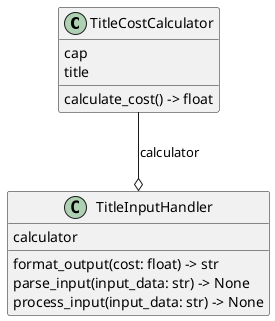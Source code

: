 @startuml classes_TitleCost
set namespaceSeparator none
class "TitleCostCalculator" as title_cost_calculator.TitleCostCalculator {
  cap
  title
  calculate_cost() -> float
}
class "TitleInputHandler" as title_input_handler.TitleInputHandler {
  calculator
  format_output(cost: float) -> str
  parse_input(input_data: str) -> None
  process_input(input_data: str) -> None
}
title_cost_calculator.TitleCostCalculator --o title_input_handler.TitleInputHandler : calculator
@enduml
